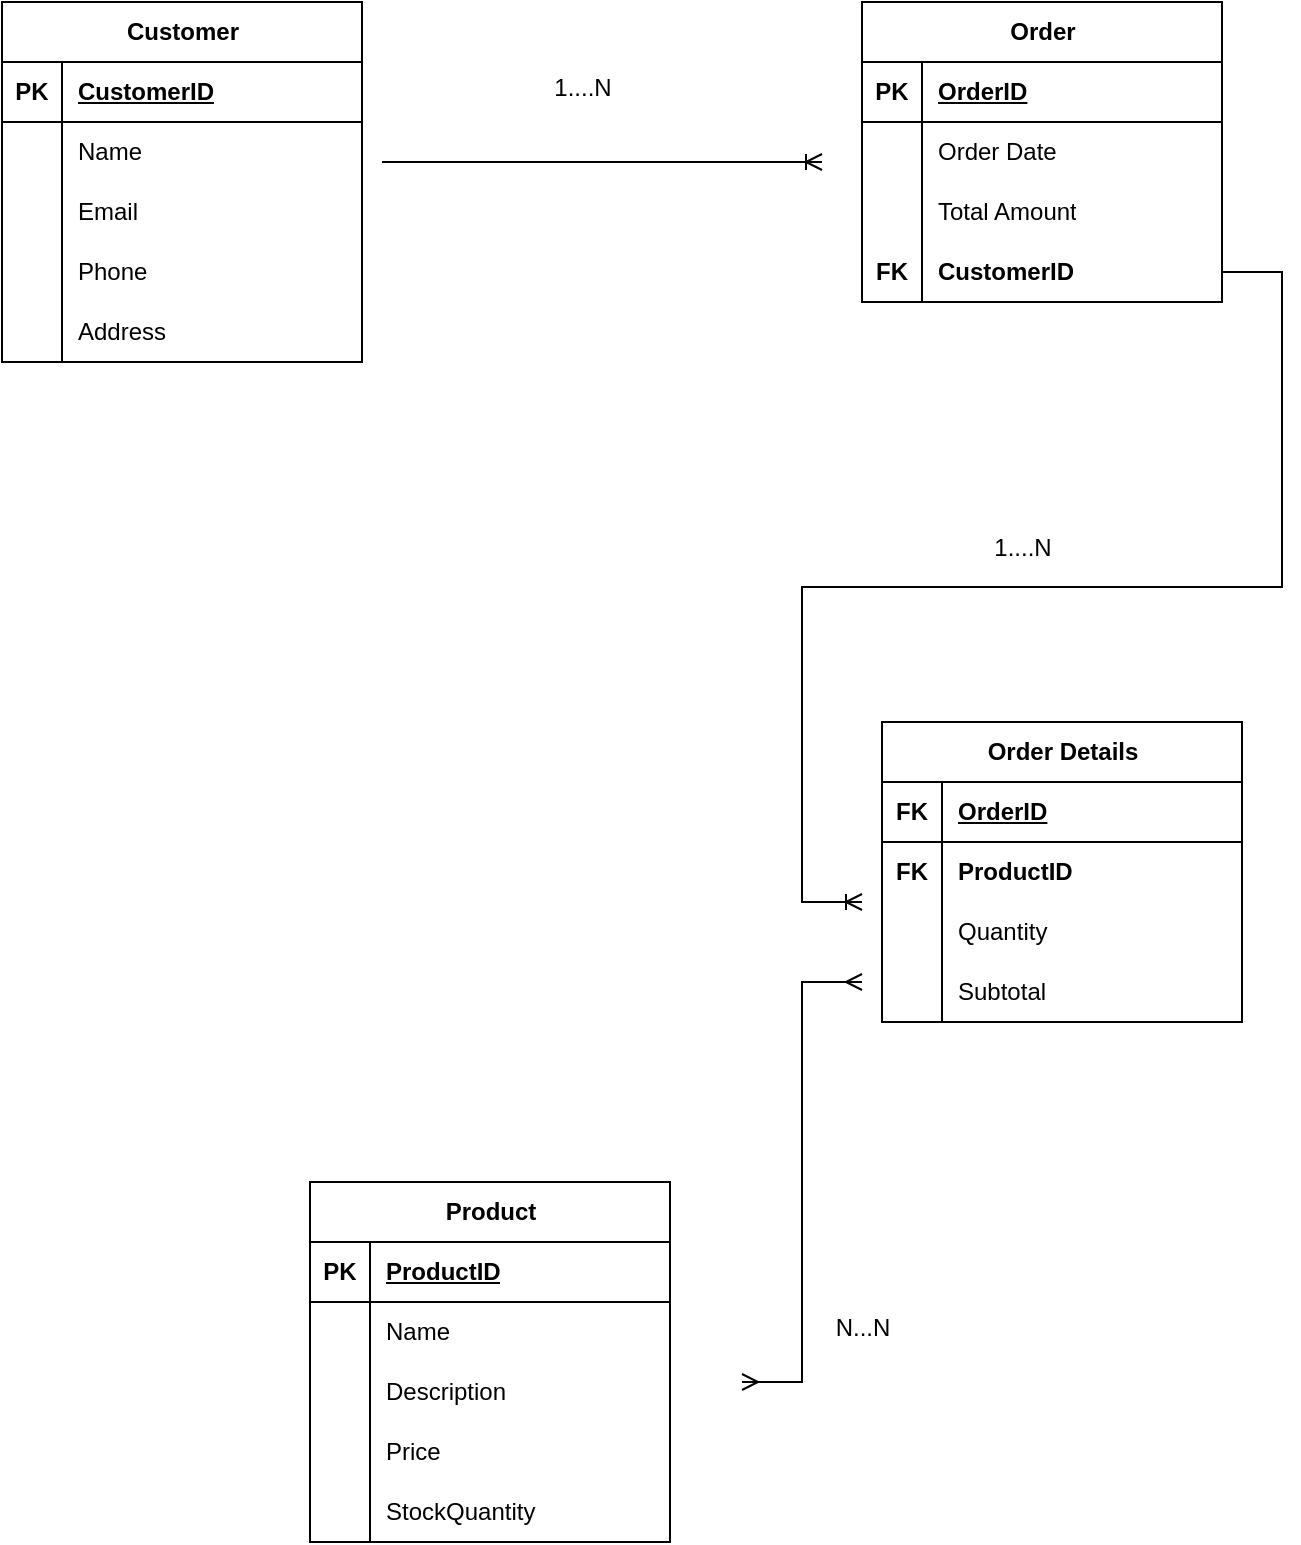 <mxfile version="24.8.6">
  <diagram id="C5RBs43oDa-KdzZeNtuy" name="Page-1">
    <mxGraphModel dx="1434" dy="746" grid="1" gridSize="10" guides="1" tooltips="1" connect="1" arrows="1" fold="1" page="1" pageScale="1" pageWidth="827" pageHeight="1169" math="0" shadow="0">
      <root>
        <mxCell id="WIyWlLk6GJQsqaUBKTNV-0" />
        <mxCell id="WIyWlLk6GJQsqaUBKTNV-1" parent="WIyWlLk6GJQsqaUBKTNV-0" />
        <mxCell id="6QxZmuTsClM8PFjDvaim-0" value="Customer" style="shape=table;startSize=30;container=1;collapsible=1;childLayout=tableLayout;fixedRows=1;rowLines=0;fontStyle=1;align=center;resizeLast=1;html=1;" vertex="1" parent="WIyWlLk6GJQsqaUBKTNV-1">
          <mxGeometry x="80" y="120" width="180" height="180" as="geometry" />
        </mxCell>
        <mxCell id="6QxZmuTsClM8PFjDvaim-1" value="" style="shape=tableRow;horizontal=0;startSize=0;swimlaneHead=0;swimlaneBody=0;fillColor=none;collapsible=0;dropTarget=0;points=[[0,0.5],[1,0.5]];portConstraint=eastwest;top=0;left=0;right=0;bottom=1;" vertex="1" parent="6QxZmuTsClM8PFjDvaim-0">
          <mxGeometry y="30" width="180" height="30" as="geometry" />
        </mxCell>
        <mxCell id="6QxZmuTsClM8PFjDvaim-2" value="PK" style="shape=partialRectangle;connectable=0;fillColor=none;top=0;left=0;bottom=0;right=0;fontStyle=1;overflow=hidden;whiteSpace=wrap;html=1;" vertex="1" parent="6QxZmuTsClM8PFjDvaim-1">
          <mxGeometry width="30" height="30" as="geometry">
            <mxRectangle width="30" height="30" as="alternateBounds" />
          </mxGeometry>
        </mxCell>
        <mxCell id="6QxZmuTsClM8PFjDvaim-3" value="CustomerID" style="shape=partialRectangle;connectable=0;fillColor=none;top=0;left=0;bottom=0;right=0;align=left;spacingLeft=6;fontStyle=5;overflow=hidden;whiteSpace=wrap;html=1;" vertex="1" parent="6QxZmuTsClM8PFjDvaim-1">
          <mxGeometry x="30" width="150" height="30" as="geometry">
            <mxRectangle width="150" height="30" as="alternateBounds" />
          </mxGeometry>
        </mxCell>
        <mxCell id="6QxZmuTsClM8PFjDvaim-4" value="" style="shape=tableRow;horizontal=0;startSize=0;swimlaneHead=0;swimlaneBody=0;fillColor=none;collapsible=0;dropTarget=0;points=[[0,0.5],[1,0.5]];portConstraint=eastwest;top=0;left=0;right=0;bottom=0;" vertex="1" parent="6QxZmuTsClM8PFjDvaim-0">
          <mxGeometry y="60" width="180" height="30" as="geometry" />
        </mxCell>
        <mxCell id="6QxZmuTsClM8PFjDvaim-5" value="" style="shape=partialRectangle;connectable=0;fillColor=none;top=0;left=0;bottom=0;right=0;editable=1;overflow=hidden;whiteSpace=wrap;html=1;" vertex="1" parent="6QxZmuTsClM8PFjDvaim-4">
          <mxGeometry width="30" height="30" as="geometry">
            <mxRectangle width="30" height="30" as="alternateBounds" />
          </mxGeometry>
        </mxCell>
        <mxCell id="6QxZmuTsClM8PFjDvaim-6" value="Name" style="shape=partialRectangle;connectable=0;fillColor=none;top=0;left=0;bottom=0;right=0;align=left;spacingLeft=6;overflow=hidden;whiteSpace=wrap;html=1;" vertex="1" parent="6QxZmuTsClM8PFjDvaim-4">
          <mxGeometry x="30" width="150" height="30" as="geometry">
            <mxRectangle width="150" height="30" as="alternateBounds" />
          </mxGeometry>
        </mxCell>
        <mxCell id="6QxZmuTsClM8PFjDvaim-7" value="" style="shape=tableRow;horizontal=0;startSize=0;swimlaneHead=0;swimlaneBody=0;fillColor=none;collapsible=0;dropTarget=0;points=[[0,0.5],[1,0.5]];portConstraint=eastwest;top=0;left=0;right=0;bottom=0;" vertex="1" parent="6QxZmuTsClM8PFjDvaim-0">
          <mxGeometry y="90" width="180" height="30" as="geometry" />
        </mxCell>
        <mxCell id="6QxZmuTsClM8PFjDvaim-8" value="" style="shape=partialRectangle;connectable=0;fillColor=none;top=0;left=0;bottom=0;right=0;editable=1;overflow=hidden;whiteSpace=wrap;html=1;" vertex="1" parent="6QxZmuTsClM8PFjDvaim-7">
          <mxGeometry width="30" height="30" as="geometry">
            <mxRectangle width="30" height="30" as="alternateBounds" />
          </mxGeometry>
        </mxCell>
        <mxCell id="6QxZmuTsClM8PFjDvaim-9" value="Email" style="shape=partialRectangle;connectable=0;fillColor=none;top=0;left=0;bottom=0;right=0;align=left;spacingLeft=6;overflow=hidden;whiteSpace=wrap;html=1;" vertex="1" parent="6QxZmuTsClM8PFjDvaim-7">
          <mxGeometry x="30" width="150" height="30" as="geometry">
            <mxRectangle width="150" height="30" as="alternateBounds" />
          </mxGeometry>
        </mxCell>
        <mxCell id="6QxZmuTsClM8PFjDvaim-10" value="" style="shape=tableRow;horizontal=0;startSize=0;swimlaneHead=0;swimlaneBody=0;fillColor=none;collapsible=0;dropTarget=0;points=[[0,0.5],[1,0.5]];portConstraint=eastwest;top=0;left=0;right=0;bottom=0;" vertex="1" parent="6QxZmuTsClM8PFjDvaim-0">
          <mxGeometry y="120" width="180" height="30" as="geometry" />
        </mxCell>
        <mxCell id="6QxZmuTsClM8PFjDvaim-11" value="" style="shape=partialRectangle;connectable=0;fillColor=none;top=0;left=0;bottom=0;right=0;editable=1;overflow=hidden;whiteSpace=wrap;html=1;" vertex="1" parent="6QxZmuTsClM8PFjDvaim-10">
          <mxGeometry width="30" height="30" as="geometry">
            <mxRectangle width="30" height="30" as="alternateBounds" />
          </mxGeometry>
        </mxCell>
        <mxCell id="6QxZmuTsClM8PFjDvaim-12" value="Phone" style="shape=partialRectangle;connectable=0;fillColor=none;top=0;left=0;bottom=0;right=0;align=left;spacingLeft=6;overflow=hidden;whiteSpace=wrap;html=1;" vertex="1" parent="6QxZmuTsClM8PFjDvaim-10">
          <mxGeometry x="30" width="150" height="30" as="geometry">
            <mxRectangle width="150" height="30" as="alternateBounds" />
          </mxGeometry>
        </mxCell>
        <mxCell id="6QxZmuTsClM8PFjDvaim-13" value="" style="shape=tableRow;horizontal=0;startSize=0;swimlaneHead=0;swimlaneBody=0;fillColor=none;collapsible=0;dropTarget=0;points=[[0,0.5],[1,0.5]];portConstraint=eastwest;top=0;left=0;right=0;bottom=0;" vertex="1" parent="6QxZmuTsClM8PFjDvaim-0">
          <mxGeometry y="150" width="180" height="30" as="geometry" />
        </mxCell>
        <mxCell id="6QxZmuTsClM8PFjDvaim-14" value="" style="shape=partialRectangle;connectable=0;fillColor=none;top=0;left=0;bottom=0;right=0;editable=1;overflow=hidden;whiteSpace=wrap;html=1;" vertex="1" parent="6QxZmuTsClM8PFjDvaim-13">
          <mxGeometry width="30" height="30" as="geometry">
            <mxRectangle width="30" height="30" as="alternateBounds" />
          </mxGeometry>
        </mxCell>
        <mxCell id="6QxZmuTsClM8PFjDvaim-15" value="Address" style="shape=partialRectangle;connectable=0;fillColor=none;top=0;left=0;bottom=0;right=0;align=left;spacingLeft=6;overflow=hidden;whiteSpace=wrap;html=1;" vertex="1" parent="6QxZmuTsClM8PFjDvaim-13">
          <mxGeometry x="30" width="150" height="30" as="geometry">
            <mxRectangle width="150" height="30" as="alternateBounds" />
          </mxGeometry>
        </mxCell>
        <mxCell id="6QxZmuTsClM8PFjDvaim-16" value="Order" style="shape=table;startSize=30;container=1;collapsible=1;childLayout=tableLayout;fixedRows=1;rowLines=0;fontStyle=1;align=center;resizeLast=1;html=1;" vertex="1" parent="WIyWlLk6GJQsqaUBKTNV-1">
          <mxGeometry x="510" y="120" width="180" height="150" as="geometry" />
        </mxCell>
        <mxCell id="6QxZmuTsClM8PFjDvaim-17" value="" style="shape=tableRow;horizontal=0;startSize=0;swimlaneHead=0;swimlaneBody=0;fillColor=none;collapsible=0;dropTarget=0;points=[[0,0.5],[1,0.5]];portConstraint=eastwest;top=0;left=0;right=0;bottom=1;" vertex="1" parent="6QxZmuTsClM8PFjDvaim-16">
          <mxGeometry y="30" width="180" height="30" as="geometry" />
        </mxCell>
        <mxCell id="6QxZmuTsClM8PFjDvaim-18" value="PK" style="shape=partialRectangle;connectable=0;fillColor=none;top=0;left=0;bottom=0;right=0;fontStyle=1;overflow=hidden;whiteSpace=wrap;html=1;" vertex="1" parent="6QxZmuTsClM8PFjDvaim-17">
          <mxGeometry width="30" height="30" as="geometry">
            <mxRectangle width="30" height="30" as="alternateBounds" />
          </mxGeometry>
        </mxCell>
        <mxCell id="6QxZmuTsClM8PFjDvaim-19" value="OrderID" style="shape=partialRectangle;connectable=0;fillColor=none;top=0;left=0;bottom=0;right=0;align=left;spacingLeft=6;fontStyle=5;overflow=hidden;whiteSpace=wrap;html=1;" vertex="1" parent="6QxZmuTsClM8PFjDvaim-17">
          <mxGeometry x="30" width="150" height="30" as="geometry">
            <mxRectangle width="150" height="30" as="alternateBounds" />
          </mxGeometry>
        </mxCell>
        <mxCell id="6QxZmuTsClM8PFjDvaim-20" value="" style="shape=tableRow;horizontal=0;startSize=0;swimlaneHead=0;swimlaneBody=0;fillColor=none;collapsible=0;dropTarget=0;points=[[0,0.5],[1,0.5]];portConstraint=eastwest;top=0;left=0;right=0;bottom=0;" vertex="1" parent="6QxZmuTsClM8PFjDvaim-16">
          <mxGeometry y="60" width="180" height="30" as="geometry" />
        </mxCell>
        <mxCell id="6QxZmuTsClM8PFjDvaim-21" value="" style="shape=partialRectangle;connectable=0;fillColor=none;top=0;left=0;bottom=0;right=0;editable=1;overflow=hidden;whiteSpace=wrap;html=1;" vertex="1" parent="6QxZmuTsClM8PFjDvaim-20">
          <mxGeometry width="30" height="30" as="geometry">
            <mxRectangle width="30" height="30" as="alternateBounds" />
          </mxGeometry>
        </mxCell>
        <mxCell id="6QxZmuTsClM8PFjDvaim-22" value="Order Date" style="shape=partialRectangle;connectable=0;fillColor=none;top=0;left=0;bottom=0;right=0;align=left;spacingLeft=6;overflow=hidden;whiteSpace=wrap;html=1;" vertex="1" parent="6QxZmuTsClM8PFjDvaim-20">
          <mxGeometry x="30" width="150" height="30" as="geometry">
            <mxRectangle width="150" height="30" as="alternateBounds" />
          </mxGeometry>
        </mxCell>
        <mxCell id="6QxZmuTsClM8PFjDvaim-23" value="" style="shape=tableRow;horizontal=0;startSize=0;swimlaneHead=0;swimlaneBody=0;fillColor=none;collapsible=0;dropTarget=0;points=[[0,0.5],[1,0.5]];portConstraint=eastwest;top=0;left=0;right=0;bottom=0;" vertex="1" parent="6QxZmuTsClM8PFjDvaim-16">
          <mxGeometry y="90" width="180" height="30" as="geometry" />
        </mxCell>
        <mxCell id="6QxZmuTsClM8PFjDvaim-24" value="" style="shape=partialRectangle;connectable=0;fillColor=none;top=0;left=0;bottom=0;right=0;editable=1;overflow=hidden;whiteSpace=wrap;html=1;" vertex="1" parent="6QxZmuTsClM8PFjDvaim-23">
          <mxGeometry width="30" height="30" as="geometry">
            <mxRectangle width="30" height="30" as="alternateBounds" />
          </mxGeometry>
        </mxCell>
        <mxCell id="6QxZmuTsClM8PFjDvaim-25" value="Total Amount" style="shape=partialRectangle;connectable=0;fillColor=none;top=0;left=0;bottom=0;right=0;align=left;spacingLeft=6;overflow=hidden;whiteSpace=wrap;html=1;" vertex="1" parent="6QxZmuTsClM8PFjDvaim-23">
          <mxGeometry x="30" width="150" height="30" as="geometry">
            <mxRectangle width="150" height="30" as="alternateBounds" />
          </mxGeometry>
        </mxCell>
        <mxCell id="6QxZmuTsClM8PFjDvaim-26" value="" style="shape=tableRow;horizontal=0;startSize=0;swimlaneHead=0;swimlaneBody=0;fillColor=none;collapsible=0;dropTarget=0;points=[[0,0.5],[1,0.5]];portConstraint=eastwest;top=0;left=0;right=0;bottom=0;" vertex="1" parent="6QxZmuTsClM8PFjDvaim-16">
          <mxGeometry y="120" width="180" height="30" as="geometry" />
        </mxCell>
        <mxCell id="6QxZmuTsClM8PFjDvaim-27" value="&lt;b&gt;FK&lt;/b&gt;" style="shape=partialRectangle;connectable=0;fillColor=none;top=0;left=0;bottom=0;right=0;editable=1;overflow=hidden;whiteSpace=wrap;html=1;" vertex="1" parent="6QxZmuTsClM8PFjDvaim-26">
          <mxGeometry width="30" height="30" as="geometry">
            <mxRectangle width="30" height="30" as="alternateBounds" />
          </mxGeometry>
        </mxCell>
        <mxCell id="6QxZmuTsClM8PFjDvaim-28" value="&lt;b&gt;CustomerID&lt;/b&gt;" style="shape=partialRectangle;connectable=0;fillColor=none;top=0;left=0;bottom=0;right=0;align=left;spacingLeft=6;overflow=hidden;whiteSpace=wrap;html=1;" vertex="1" parent="6QxZmuTsClM8PFjDvaim-26">
          <mxGeometry x="30" width="150" height="30" as="geometry">
            <mxRectangle width="150" height="30" as="alternateBounds" />
          </mxGeometry>
        </mxCell>
        <mxCell id="6QxZmuTsClM8PFjDvaim-29" value="Order Details" style="shape=table;startSize=30;container=1;collapsible=1;childLayout=tableLayout;fixedRows=1;rowLines=0;fontStyle=1;align=center;resizeLast=1;html=1;" vertex="1" parent="WIyWlLk6GJQsqaUBKTNV-1">
          <mxGeometry x="520" y="480" width="180" height="150" as="geometry" />
        </mxCell>
        <mxCell id="6QxZmuTsClM8PFjDvaim-30" value="" style="shape=tableRow;horizontal=0;startSize=0;swimlaneHead=0;swimlaneBody=0;fillColor=none;collapsible=0;dropTarget=0;points=[[0,0.5],[1,0.5]];portConstraint=eastwest;top=0;left=0;right=0;bottom=1;" vertex="1" parent="6QxZmuTsClM8PFjDvaim-29">
          <mxGeometry y="30" width="180" height="30" as="geometry" />
        </mxCell>
        <mxCell id="6QxZmuTsClM8PFjDvaim-31" value="FK" style="shape=partialRectangle;connectable=0;fillColor=none;top=0;left=0;bottom=0;right=0;fontStyle=1;overflow=hidden;whiteSpace=wrap;html=1;" vertex="1" parent="6QxZmuTsClM8PFjDvaim-30">
          <mxGeometry width="30" height="30" as="geometry">
            <mxRectangle width="30" height="30" as="alternateBounds" />
          </mxGeometry>
        </mxCell>
        <mxCell id="6QxZmuTsClM8PFjDvaim-32" value="OrderID" style="shape=partialRectangle;connectable=0;fillColor=none;top=0;left=0;bottom=0;right=0;align=left;spacingLeft=6;fontStyle=5;overflow=hidden;whiteSpace=wrap;html=1;" vertex="1" parent="6QxZmuTsClM8PFjDvaim-30">
          <mxGeometry x="30" width="150" height="30" as="geometry">
            <mxRectangle width="150" height="30" as="alternateBounds" />
          </mxGeometry>
        </mxCell>
        <mxCell id="6QxZmuTsClM8PFjDvaim-33" value="" style="shape=tableRow;horizontal=0;startSize=0;swimlaneHead=0;swimlaneBody=0;fillColor=none;collapsible=0;dropTarget=0;points=[[0,0.5],[1,0.5]];portConstraint=eastwest;top=0;left=0;right=0;bottom=0;" vertex="1" parent="6QxZmuTsClM8PFjDvaim-29">
          <mxGeometry y="60" width="180" height="30" as="geometry" />
        </mxCell>
        <mxCell id="6QxZmuTsClM8PFjDvaim-34" value="&lt;b&gt;FK&lt;/b&gt;" style="shape=partialRectangle;connectable=0;fillColor=none;top=0;left=0;bottom=0;right=0;editable=1;overflow=hidden;whiteSpace=wrap;html=1;" vertex="1" parent="6QxZmuTsClM8PFjDvaim-33">
          <mxGeometry width="30" height="30" as="geometry">
            <mxRectangle width="30" height="30" as="alternateBounds" />
          </mxGeometry>
        </mxCell>
        <mxCell id="6QxZmuTsClM8PFjDvaim-35" value="&lt;b&gt;ProductID&lt;/b&gt;" style="shape=partialRectangle;connectable=0;fillColor=none;top=0;left=0;bottom=0;right=0;align=left;spacingLeft=6;overflow=hidden;whiteSpace=wrap;html=1;" vertex="1" parent="6QxZmuTsClM8PFjDvaim-33">
          <mxGeometry x="30" width="150" height="30" as="geometry">
            <mxRectangle width="150" height="30" as="alternateBounds" />
          </mxGeometry>
        </mxCell>
        <mxCell id="6QxZmuTsClM8PFjDvaim-36" value="" style="shape=tableRow;horizontal=0;startSize=0;swimlaneHead=0;swimlaneBody=0;fillColor=none;collapsible=0;dropTarget=0;points=[[0,0.5],[1,0.5]];portConstraint=eastwest;top=0;left=0;right=0;bottom=0;" vertex="1" parent="6QxZmuTsClM8PFjDvaim-29">
          <mxGeometry y="90" width="180" height="30" as="geometry" />
        </mxCell>
        <mxCell id="6QxZmuTsClM8PFjDvaim-37" value="" style="shape=partialRectangle;connectable=0;fillColor=none;top=0;left=0;bottom=0;right=0;editable=1;overflow=hidden;whiteSpace=wrap;html=1;" vertex="1" parent="6QxZmuTsClM8PFjDvaim-36">
          <mxGeometry width="30" height="30" as="geometry">
            <mxRectangle width="30" height="30" as="alternateBounds" />
          </mxGeometry>
        </mxCell>
        <mxCell id="6QxZmuTsClM8PFjDvaim-38" value="Quantity" style="shape=partialRectangle;connectable=0;fillColor=none;top=0;left=0;bottom=0;right=0;align=left;spacingLeft=6;overflow=hidden;whiteSpace=wrap;html=1;" vertex="1" parent="6QxZmuTsClM8PFjDvaim-36">
          <mxGeometry x="30" width="150" height="30" as="geometry">
            <mxRectangle width="150" height="30" as="alternateBounds" />
          </mxGeometry>
        </mxCell>
        <mxCell id="6QxZmuTsClM8PFjDvaim-39" value="" style="shape=tableRow;horizontal=0;startSize=0;swimlaneHead=0;swimlaneBody=0;fillColor=none;collapsible=0;dropTarget=0;points=[[0,0.5],[1,0.5]];portConstraint=eastwest;top=0;left=0;right=0;bottom=0;" vertex="1" parent="6QxZmuTsClM8PFjDvaim-29">
          <mxGeometry y="120" width="180" height="30" as="geometry" />
        </mxCell>
        <mxCell id="6QxZmuTsClM8PFjDvaim-40" value="" style="shape=partialRectangle;connectable=0;fillColor=none;top=0;left=0;bottom=0;right=0;editable=1;overflow=hidden;whiteSpace=wrap;html=1;" vertex="1" parent="6QxZmuTsClM8PFjDvaim-39">
          <mxGeometry width="30" height="30" as="geometry">
            <mxRectangle width="30" height="30" as="alternateBounds" />
          </mxGeometry>
        </mxCell>
        <mxCell id="6QxZmuTsClM8PFjDvaim-41" value="Subtotal" style="shape=partialRectangle;connectable=0;fillColor=none;top=0;left=0;bottom=0;right=0;align=left;spacingLeft=6;overflow=hidden;whiteSpace=wrap;html=1;" vertex="1" parent="6QxZmuTsClM8PFjDvaim-39">
          <mxGeometry x="30" width="150" height="30" as="geometry">
            <mxRectangle width="150" height="30" as="alternateBounds" />
          </mxGeometry>
        </mxCell>
        <mxCell id="6QxZmuTsClM8PFjDvaim-42" value="Product" style="shape=table;startSize=30;container=1;collapsible=1;childLayout=tableLayout;fixedRows=1;rowLines=0;fontStyle=1;align=center;resizeLast=1;html=1;" vertex="1" parent="WIyWlLk6GJQsqaUBKTNV-1">
          <mxGeometry x="234" y="710" width="180" height="180" as="geometry" />
        </mxCell>
        <mxCell id="6QxZmuTsClM8PFjDvaim-43" value="" style="shape=tableRow;horizontal=0;startSize=0;swimlaneHead=0;swimlaneBody=0;fillColor=none;collapsible=0;dropTarget=0;points=[[0,0.5],[1,0.5]];portConstraint=eastwest;top=0;left=0;right=0;bottom=1;" vertex="1" parent="6QxZmuTsClM8PFjDvaim-42">
          <mxGeometry y="30" width="180" height="30" as="geometry" />
        </mxCell>
        <mxCell id="6QxZmuTsClM8PFjDvaim-44" value="PK" style="shape=partialRectangle;connectable=0;fillColor=none;top=0;left=0;bottom=0;right=0;fontStyle=1;overflow=hidden;whiteSpace=wrap;html=1;" vertex="1" parent="6QxZmuTsClM8PFjDvaim-43">
          <mxGeometry width="30" height="30" as="geometry">
            <mxRectangle width="30" height="30" as="alternateBounds" />
          </mxGeometry>
        </mxCell>
        <mxCell id="6QxZmuTsClM8PFjDvaim-45" value="ProductID" style="shape=partialRectangle;connectable=0;fillColor=none;top=0;left=0;bottom=0;right=0;align=left;spacingLeft=6;fontStyle=5;overflow=hidden;whiteSpace=wrap;html=1;" vertex="1" parent="6QxZmuTsClM8PFjDvaim-43">
          <mxGeometry x="30" width="150" height="30" as="geometry">
            <mxRectangle width="150" height="30" as="alternateBounds" />
          </mxGeometry>
        </mxCell>
        <mxCell id="6QxZmuTsClM8PFjDvaim-46" value="" style="shape=tableRow;horizontal=0;startSize=0;swimlaneHead=0;swimlaneBody=0;fillColor=none;collapsible=0;dropTarget=0;points=[[0,0.5],[1,0.5]];portConstraint=eastwest;top=0;left=0;right=0;bottom=0;" vertex="1" parent="6QxZmuTsClM8PFjDvaim-42">
          <mxGeometry y="60" width="180" height="30" as="geometry" />
        </mxCell>
        <mxCell id="6QxZmuTsClM8PFjDvaim-47" value="" style="shape=partialRectangle;connectable=0;fillColor=none;top=0;left=0;bottom=0;right=0;editable=1;overflow=hidden;whiteSpace=wrap;html=1;" vertex="1" parent="6QxZmuTsClM8PFjDvaim-46">
          <mxGeometry width="30" height="30" as="geometry">
            <mxRectangle width="30" height="30" as="alternateBounds" />
          </mxGeometry>
        </mxCell>
        <mxCell id="6QxZmuTsClM8PFjDvaim-48" value="Name" style="shape=partialRectangle;connectable=0;fillColor=none;top=0;left=0;bottom=0;right=0;align=left;spacingLeft=6;overflow=hidden;whiteSpace=wrap;html=1;" vertex="1" parent="6QxZmuTsClM8PFjDvaim-46">
          <mxGeometry x="30" width="150" height="30" as="geometry">
            <mxRectangle width="150" height="30" as="alternateBounds" />
          </mxGeometry>
        </mxCell>
        <mxCell id="6QxZmuTsClM8PFjDvaim-49" value="" style="shape=tableRow;horizontal=0;startSize=0;swimlaneHead=0;swimlaneBody=0;fillColor=none;collapsible=0;dropTarget=0;points=[[0,0.5],[1,0.5]];portConstraint=eastwest;top=0;left=0;right=0;bottom=0;" vertex="1" parent="6QxZmuTsClM8PFjDvaim-42">
          <mxGeometry y="90" width="180" height="30" as="geometry" />
        </mxCell>
        <mxCell id="6QxZmuTsClM8PFjDvaim-50" value="" style="shape=partialRectangle;connectable=0;fillColor=none;top=0;left=0;bottom=0;right=0;editable=1;overflow=hidden;whiteSpace=wrap;html=1;" vertex="1" parent="6QxZmuTsClM8PFjDvaim-49">
          <mxGeometry width="30" height="30" as="geometry">
            <mxRectangle width="30" height="30" as="alternateBounds" />
          </mxGeometry>
        </mxCell>
        <mxCell id="6QxZmuTsClM8PFjDvaim-51" value="Description" style="shape=partialRectangle;connectable=0;fillColor=none;top=0;left=0;bottom=0;right=0;align=left;spacingLeft=6;overflow=hidden;whiteSpace=wrap;html=1;" vertex="1" parent="6QxZmuTsClM8PFjDvaim-49">
          <mxGeometry x="30" width="150" height="30" as="geometry">
            <mxRectangle width="150" height="30" as="alternateBounds" />
          </mxGeometry>
        </mxCell>
        <mxCell id="6QxZmuTsClM8PFjDvaim-52" value="" style="shape=tableRow;horizontal=0;startSize=0;swimlaneHead=0;swimlaneBody=0;fillColor=none;collapsible=0;dropTarget=0;points=[[0,0.5],[1,0.5]];portConstraint=eastwest;top=0;left=0;right=0;bottom=0;" vertex="1" parent="6QxZmuTsClM8PFjDvaim-42">
          <mxGeometry y="120" width="180" height="30" as="geometry" />
        </mxCell>
        <mxCell id="6QxZmuTsClM8PFjDvaim-53" value="" style="shape=partialRectangle;connectable=0;fillColor=none;top=0;left=0;bottom=0;right=0;editable=1;overflow=hidden;whiteSpace=wrap;html=1;" vertex="1" parent="6QxZmuTsClM8PFjDvaim-52">
          <mxGeometry width="30" height="30" as="geometry">
            <mxRectangle width="30" height="30" as="alternateBounds" />
          </mxGeometry>
        </mxCell>
        <mxCell id="6QxZmuTsClM8PFjDvaim-54" value="Price" style="shape=partialRectangle;connectable=0;fillColor=none;top=0;left=0;bottom=0;right=0;align=left;spacingLeft=6;overflow=hidden;whiteSpace=wrap;html=1;" vertex="1" parent="6QxZmuTsClM8PFjDvaim-52">
          <mxGeometry x="30" width="150" height="30" as="geometry">
            <mxRectangle width="150" height="30" as="alternateBounds" />
          </mxGeometry>
        </mxCell>
        <mxCell id="6QxZmuTsClM8PFjDvaim-55" value="" style="shape=tableRow;horizontal=0;startSize=0;swimlaneHead=0;swimlaneBody=0;fillColor=none;collapsible=0;dropTarget=0;points=[[0,0.5],[1,0.5]];portConstraint=eastwest;top=0;left=0;right=0;bottom=0;" vertex="1" parent="6QxZmuTsClM8PFjDvaim-42">
          <mxGeometry y="150" width="180" height="30" as="geometry" />
        </mxCell>
        <mxCell id="6QxZmuTsClM8PFjDvaim-56" value="" style="shape=partialRectangle;connectable=0;fillColor=none;top=0;left=0;bottom=0;right=0;editable=1;overflow=hidden;whiteSpace=wrap;html=1;" vertex="1" parent="6QxZmuTsClM8PFjDvaim-55">
          <mxGeometry width="30" height="30" as="geometry">
            <mxRectangle width="30" height="30" as="alternateBounds" />
          </mxGeometry>
        </mxCell>
        <mxCell id="6QxZmuTsClM8PFjDvaim-57" value="StockQuantity" style="shape=partialRectangle;connectable=0;fillColor=none;top=0;left=0;bottom=0;right=0;align=left;spacingLeft=6;overflow=hidden;whiteSpace=wrap;html=1;" vertex="1" parent="6QxZmuTsClM8PFjDvaim-55">
          <mxGeometry x="30" width="150" height="30" as="geometry">
            <mxRectangle width="150" height="30" as="alternateBounds" />
          </mxGeometry>
        </mxCell>
        <mxCell id="6QxZmuTsClM8PFjDvaim-89" value="" style="edgeStyle=entityRelationEdgeStyle;fontSize=12;html=1;endArrow=ERoneToMany;rounded=0;" edge="1" parent="WIyWlLk6GJQsqaUBKTNV-1">
          <mxGeometry width="100" height="100" relative="1" as="geometry">
            <mxPoint x="270" y="200" as="sourcePoint" />
            <mxPoint x="490" y="200" as="targetPoint" />
            <Array as="points">
              <mxPoint x="370" y="180" />
            </Array>
          </mxGeometry>
        </mxCell>
        <mxCell id="6QxZmuTsClM8PFjDvaim-90" value="1....N" style="text;html=1;align=center;verticalAlign=middle;resizable=0;points=[];autosize=1;strokeColor=none;fillColor=none;" vertex="1" parent="WIyWlLk6GJQsqaUBKTNV-1">
          <mxGeometry x="345" y="148" width="50" height="30" as="geometry" />
        </mxCell>
        <mxCell id="6QxZmuTsClM8PFjDvaim-94" value="" style="edgeStyle=entityRelationEdgeStyle;fontSize=12;html=1;endArrow=ERoneToMany;rounded=0;" edge="1" parent="WIyWlLk6GJQsqaUBKTNV-1" source="6QxZmuTsClM8PFjDvaim-26">
          <mxGeometry width="100" height="100" relative="1" as="geometry">
            <mxPoint x="360" y="520" as="sourcePoint" />
            <mxPoint x="510" y="570" as="targetPoint" />
          </mxGeometry>
        </mxCell>
        <mxCell id="6QxZmuTsClM8PFjDvaim-95" value="1....N" style="text;html=1;align=center;verticalAlign=middle;resizable=0;points=[];autosize=1;strokeColor=none;fillColor=none;" vertex="1" parent="WIyWlLk6GJQsqaUBKTNV-1">
          <mxGeometry x="565" y="378" width="50" height="30" as="geometry" />
        </mxCell>
        <mxCell id="6QxZmuTsClM8PFjDvaim-103" value="" style="edgeStyle=entityRelationEdgeStyle;fontSize=12;html=1;endArrow=ERmany;startArrow=ERmany;rounded=0;" edge="1" parent="WIyWlLk6GJQsqaUBKTNV-1">
          <mxGeometry width="100" height="100" relative="1" as="geometry">
            <mxPoint x="450" y="810" as="sourcePoint" />
            <mxPoint x="510" y="610" as="targetPoint" />
            <Array as="points">
              <mxPoint x="630" y="840" />
              <mxPoint x="670" y="910" />
            </Array>
          </mxGeometry>
        </mxCell>
        <mxCell id="6QxZmuTsClM8PFjDvaim-104" value="N...N" style="text;html=1;align=center;verticalAlign=middle;resizable=0;points=[];autosize=1;strokeColor=none;fillColor=none;" vertex="1" parent="WIyWlLk6GJQsqaUBKTNV-1">
          <mxGeometry x="485" y="768" width="50" height="30" as="geometry" />
        </mxCell>
      </root>
    </mxGraphModel>
  </diagram>
</mxfile>
